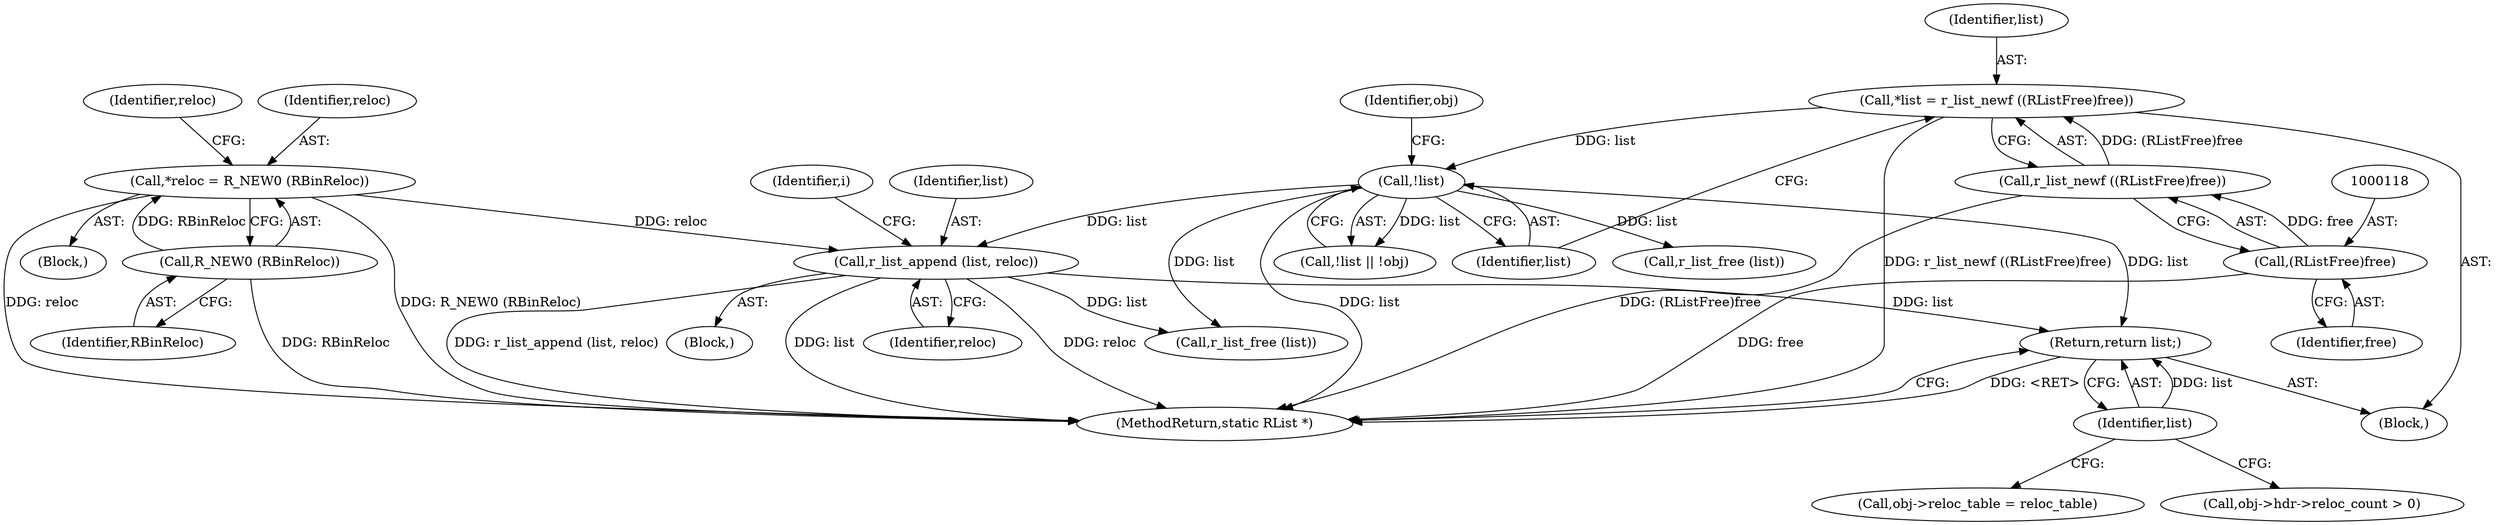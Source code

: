digraph "0_radare2_72794dc3523bbd5bb370de3c5857cb736c387e18_0@pointer" {
"1000561" [label="(Return,return list;)"];
"1000562" [label="(Identifier,list)"];
"1000126" [label="(Call,!list)"];
"1000114" [label="(Call,*list = r_list_newf ((RListFree)free))"];
"1000116" [label="(Call,r_list_newf ((RListFree)free))"];
"1000117" [label="(Call,(RListFree)free)"];
"1000551" [label="(Call,r_list_append (list, reloc))"];
"1000523" [label="(Call,*reloc = R_NEW0 (RBinReloc))"];
"1000525" [label="(Call,R_NEW0 (RBinReloc))"];
"1000564" [label="(Call,r_list_free (list))"];
"1000126" [label="(Call,!list)"];
"1000562" [label="(Identifier,list)"];
"1000526" [label="(Identifier,RBinReloc)"];
"1000552" [label="(Identifier,list)"];
"1000553" [label="(Identifier,reloc)"];
"1000117" [label="(Call,(RListFree)free)"];
"1000529" [label="(Block,)"];
"1000119" [label="(Identifier,free)"];
"1000561" [label="(Return,return list;)"];
"1000129" [label="(Identifier,obj)"];
"1000556" [label="(Call,obj->reloc_table = reloc_table)"];
"1000131" [label="(Call,r_list_free (list))"];
"1000125" [label="(Call,!list || !obj)"];
"1000127" [label="(Identifier,list)"];
"1000102" [label="(Block,)"];
"1000451" [label="(Block,)"];
"1000116" [label="(Call,r_list_newf ((RListFree)free))"];
"1000551" [label="(Call,r_list_append (list, reloc))"];
"1000426" [label="(Identifier,i)"];
"1000528" [label="(Identifier,reloc)"];
"1000115" [label="(Identifier,list)"];
"1000525" [label="(Call,R_NEW0 (RBinReloc))"];
"1000283" [label="(Call,obj->hdr->reloc_count > 0)"];
"1000114" [label="(Call,*list = r_list_newf ((RListFree)free))"];
"1000524" [label="(Identifier,reloc)"];
"1000523" [label="(Call,*reloc = R_NEW0 (RBinReloc))"];
"1000568" [label="(MethodReturn,static RList *)"];
"1000561" -> "1000102"  [label="AST: "];
"1000561" -> "1000562"  [label="CFG: "];
"1000562" -> "1000561"  [label="AST: "];
"1000568" -> "1000561"  [label="CFG: "];
"1000561" -> "1000568"  [label="DDG: <RET>"];
"1000562" -> "1000561"  [label="DDG: list"];
"1000126" -> "1000561"  [label="DDG: list"];
"1000551" -> "1000561"  [label="DDG: list"];
"1000562" -> "1000556"  [label="CFG: "];
"1000562" -> "1000283"  [label="CFG: "];
"1000126" -> "1000125"  [label="AST: "];
"1000126" -> "1000127"  [label="CFG: "];
"1000127" -> "1000126"  [label="AST: "];
"1000129" -> "1000126"  [label="CFG: "];
"1000125" -> "1000126"  [label="CFG: "];
"1000126" -> "1000568"  [label="DDG: list"];
"1000126" -> "1000125"  [label="DDG: list"];
"1000114" -> "1000126"  [label="DDG: list"];
"1000126" -> "1000131"  [label="DDG: list"];
"1000126" -> "1000551"  [label="DDG: list"];
"1000126" -> "1000564"  [label="DDG: list"];
"1000114" -> "1000102"  [label="AST: "];
"1000114" -> "1000116"  [label="CFG: "];
"1000115" -> "1000114"  [label="AST: "];
"1000116" -> "1000114"  [label="AST: "];
"1000127" -> "1000114"  [label="CFG: "];
"1000114" -> "1000568"  [label="DDG: r_list_newf ((RListFree)free)"];
"1000116" -> "1000114"  [label="DDG: (RListFree)free"];
"1000116" -> "1000117"  [label="CFG: "];
"1000117" -> "1000116"  [label="AST: "];
"1000116" -> "1000568"  [label="DDG: (RListFree)free"];
"1000117" -> "1000116"  [label="DDG: free"];
"1000117" -> "1000119"  [label="CFG: "];
"1000118" -> "1000117"  [label="AST: "];
"1000119" -> "1000117"  [label="AST: "];
"1000117" -> "1000568"  [label="DDG: free"];
"1000551" -> "1000529"  [label="AST: "];
"1000551" -> "1000553"  [label="CFG: "];
"1000552" -> "1000551"  [label="AST: "];
"1000553" -> "1000551"  [label="AST: "];
"1000426" -> "1000551"  [label="CFG: "];
"1000551" -> "1000568"  [label="DDG: reloc"];
"1000551" -> "1000568"  [label="DDG: r_list_append (list, reloc)"];
"1000551" -> "1000568"  [label="DDG: list"];
"1000523" -> "1000551"  [label="DDG: reloc"];
"1000551" -> "1000564"  [label="DDG: list"];
"1000523" -> "1000451"  [label="AST: "];
"1000523" -> "1000525"  [label="CFG: "];
"1000524" -> "1000523"  [label="AST: "];
"1000525" -> "1000523"  [label="AST: "];
"1000528" -> "1000523"  [label="CFG: "];
"1000523" -> "1000568"  [label="DDG: R_NEW0 (RBinReloc)"];
"1000523" -> "1000568"  [label="DDG: reloc"];
"1000525" -> "1000523"  [label="DDG: RBinReloc"];
"1000525" -> "1000526"  [label="CFG: "];
"1000526" -> "1000525"  [label="AST: "];
"1000525" -> "1000568"  [label="DDG: RBinReloc"];
}
